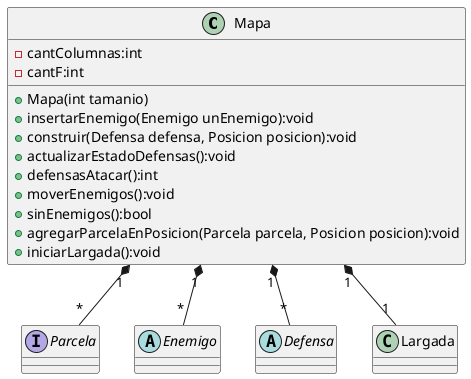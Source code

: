 @startuml

class Mapa {
    -cantColumnas:int
    -cantF:int
    +Mapa(int tamanio)
    +insertarEnemigo(Enemigo unEnemigo):void
    +construir(Defensa defensa, Posicion posicion):void
    +actualizarEstadoDefensas():void
    +defensasAtacar():int
    +moverEnemigos():void
    +sinEnemigos():bool
    +agregarParcelaEnPosicion(Parcela parcela, Posicion posicion):void
    +iniciarLargada():void
}

interface Parcela {}
abstract Enemigo {}
abstract Defensa {}

Mapa "1" *-- "1" Largada
Mapa "1" *-- "*" Parcela
Mapa "1" *-- "*" Enemigo
Mapa "1" *-- "*" Defensa

@enduml